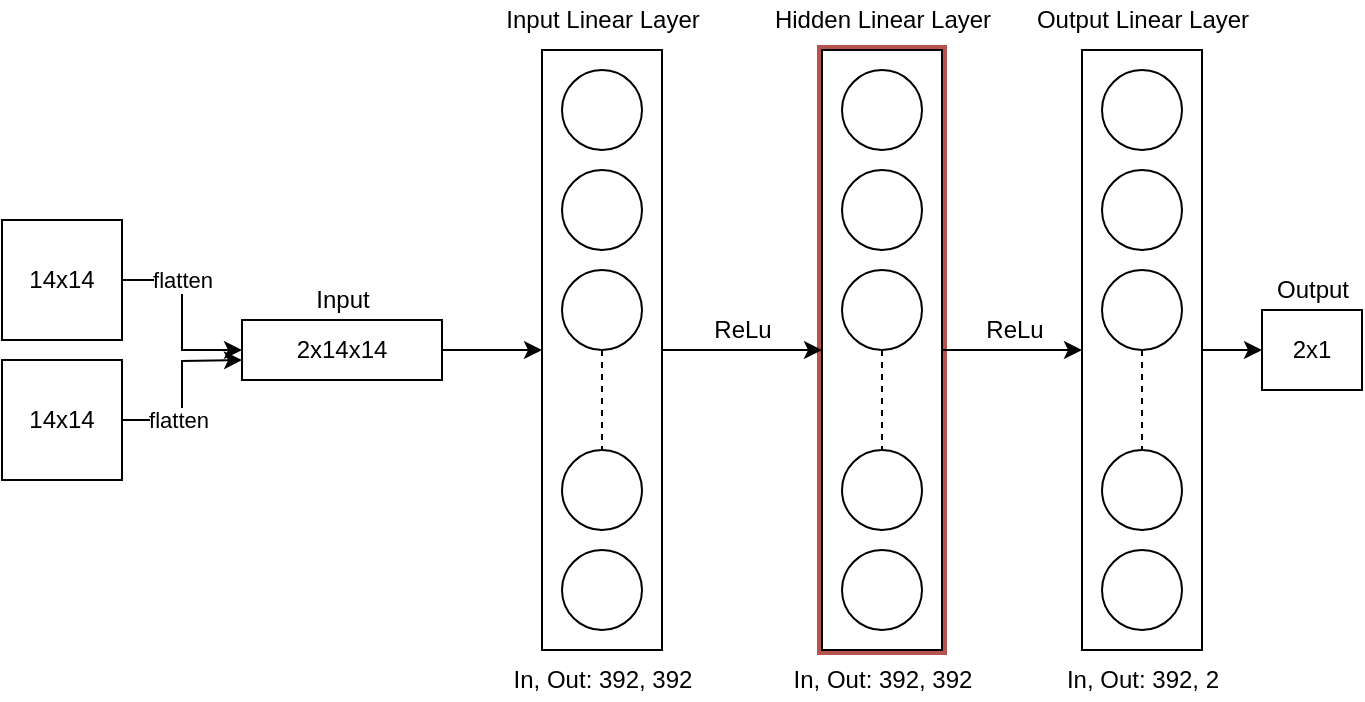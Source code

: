 <mxfile version="14.6.6" type="github">
  <diagram id="fVpHh27UU1YPo0uFNJfC" name="Page-1">
    <mxGraphModel dx="735" dy="583" grid="1" gridSize="10" guides="1" tooltips="1" connect="1" arrows="1" fold="1" page="1" pageScale="1" pageWidth="850" pageHeight="1100" math="0" shadow="0">
      <root>
        <mxCell id="0" />
        <mxCell id="1" parent="0" />
        <mxCell id="tsZpAfOMxq68A9OB6aMD-30" style="edgeStyle=orthogonalEdgeStyle;rounded=0;orthogonalLoop=1;jettySize=auto;html=1;exitX=1;exitY=0.5;exitDx=0;exitDy=0;entryX=0;entryY=0.5;entryDx=0;entryDy=0;" edge="1" parent="1" source="tsZpAfOMxq68A9OB6aMD-1" target="tsZpAfOMxq68A9OB6aMD-3">
          <mxGeometry relative="1" as="geometry" />
        </mxCell>
        <mxCell id="tsZpAfOMxq68A9OB6aMD-61" value="flatten" style="edgeLabel;html=1;align=center;verticalAlign=middle;resizable=0;points=[];" vertex="1" connectable="0" parent="tsZpAfOMxq68A9OB6aMD-30">
          <mxGeometry x="-0.684" y="2" relative="1" as="geometry">
            <mxPoint x="15" y="2" as="offset" />
          </mxGeometry>
        </mxCell>
        <mxCell id="tsZpAfOMxq68A9OB6aMD-1" value="14x14" style="rounded=0;whiteSpace=wrap;html=1;" vertex="1" parent="1">
          <mxGeometry x="30" y="120" width="60" height="60" as="geometry" />
        </mxCell>
        <mxCell id="tsZpAfOMxq68A9OB6aMD-31" style="edgeStyle=orthogonalEdgeStyle;rounded=0;orthogonalLoop=1;jettySize=auto;html=1;exitX=1;exitY=0.5;exitDx=0;exitDy=0;" edge="1" parent="1" source="tsZpAfOMxq68A9OB6aMD-2">
          <mxGeometry relative="1" as="geometry">
            <mxPoint x="150" y="190" as="targetPoint" />
          </mxGeometry>
        </mxCell>
        <mxCell id="tsZpAfOMxq68A9OB6aMD-62" value="flatten" style="edgeLabel;html=1;align=center;verticalAlign=middle;resizable=0;points=[];" vertex="1" connectable="0" parent="tsZpAfOMxq68A9OB6aMD-31">
          <mxGeometry x="-0.378" relative="1" as="geometry">
            <mxPoint as="offset" />
          </mxGeometry>
        </mxCell>
        <mxCell id="tsZpAfOMxq68A9OB6aMD-2" value="14x14" style="rounded=0;whiteSpace=wrap;html=1;" vertex="1" parent="1">
          <mxGeometry x="30" y="190" width="60" height="60" as="geometry" />
        </mxCell>
        <mxCell id="tsZpAfOMxq68A9OB6aMD-32" style="edgeStyle=orthogonalEdgeStyle;rounded=0;orthogonalLoop=1;jettySize=auto;html=1;exitX=1;exitY=0.5;exitDx=0;exitDy=0;" edge="1" parent="1" source="tsZpAfOMxq68A9OB6aMD-3" target="tsZpAfOMxq68A9OB6aMD-9">
          <mxGeometry relative="1" as="geometry" />
        </mxCell>
        <mxCell id="tsZpAfOMxq68A9OB6aMD-3" value="2x14x14" style="rounded=0;whiteSpace=wrap;html=1;" vertex="1" parent="1">
          <mxGeometry x="150" y="170" width="100" height="30" as="geometry" />
        </mxCell>
        <mxCell id="tsZpAfOMxq68A9OB6aMD-10" value="" style="group" vertex="1" connectable="0" parent="1">
          <mxGeometry x="300" y="35" width="60" height="300" as="geometry" />
        </mxCell>
        <mxCell id="tsZpAfOMxq68A9OB6aMD-9" value="" style="rounded=0;whiteSpace=wrap;html=1;rotation=90;" vertex="1" parent="tsZpAfOMxq68A9OB6aMD-10">
          <mxGeometry x="-120" y="120" width="300" height="60" as="geometry" />
        </mxCell>
        <mxCell id="tsZpAfOMxq68A9OB6aMD-4" value="" style="ellipse;whiteSpace=wrap;html=1;aspect=fixed;" vertex="1" parent="tsZpAfOMxq68A9OB6aMD-10">
          <mxGeometry x="10" y="10" width="40" height="40" as="geometry" />
        </mxCell>
        <mxCell id="tsZpAfOMxq68A9OB6aMD-5" value="" style="ellipse;whiteSpace=wrap;html=1;aspect=fixed;" vertex="1" parent="tsZpAfOMxq68A9OB6aMD-10">
          <mxGeometry x="10" y="60" width="40" height="40" as="geometry" />
        </mxCell>
        <mxCell id="tsZpAfOMxq68A9OB6aMD-47" style="edgeStyle=orthogonalEdgeStyle;rounded=0;orthogonalLoop=1;jettySize=auto;html=1;exitX=0.5;exitY=1;exitDx=0;exitDy=0;entryX=0.5;entryY=0;entryDx=0;entryDy=0;endArrow=none;endFill=0;dashed=1;" edge="1" parent="tsZpAfOMxq68A9OB6aMD-10" source="tsZpAfOMxq68A9OB6aMD-6" target="tsZpAfOMxq68A9OB6aMD-7">
          <mxGeometry relative="1" as="geometry" />
        </mxCell>
        <mxCell id="tsZpAfOMxq68A9OB6aMD-6" value="" style="ellipse;whiteSpace=wrap;html=1;aspect=fixed;" vertex="1" parent="tsZpAfOMxq68A9OB6aMD-10">
          <mxGeometry x="10" y="110" width="40" height="40" as="geometry" />
        </mxCell>
        <mxCell id="tsZpAfOMxq68A9OB6aMD-7" value="" style="ellipse;whiteSpace=wrap;html=1;aspect=fixed;" vertex="1" parent="tsZpAfOMxq68A9OB6aMD-10">
          <mxGeometry x="10" y="200" width="40" height="40" as="geometry" />
        </mxCell>
        <mxCell id="tsZpAfOMxq68A9OB6aMD-8" value="" style="ellipse;whiteSpace=wrap;html=1;aspect=fixed;" vertex="1" parent="tsZpAfOMxq68A9OB6aMD-10">
          <mxGeometry x="10" y="250" width="40" height="40" as="geometry" />
        </mxCell>
        <mxCell id="tsZpAfOMxq68A9OB6aMD-11" value="" style="group;fillColor=#f8cecc;strokeColor=#B85450;strokeWidth=5;" vertex="1" connectable="0" parent="1">
          <mxGeometry x="440" y="35" width="60" height="300" as="geometry" />
        </mxCell>
        <mxCell id="tsZpAfOMxq68A9OB6aMD-12" value="" style="rounded=0;whiteSpace=wrap;html=1;rotation=90;" vertex="1" parent="tsZpAfOMxq68A9OB6aMD-11">
          <mxGeometry x="-120" y="120" width="300" height="60" as="geometry" />
        </mxCell>
        <mxCell id="tsZpAfOMxq68A9OB6aMD-13" value="" style="ellipse;whiteSpace=wrap;html=1;aspect=fixed;" vertex="1" parent="tsZpAfOMxq68A9OB6aMD-11">
          <mxGeometry x="10" y="10" width="40" height="40" as="geometry" />
        </mxCell>
        <mxCell id="tsZpAfOMxq68A9OB6aMD-14" value="" style="ellipse;whiteSpace=wrap;html=1;aspect=fixed;" vertex="1" parent="tsZpAfOMxq68A9OB6aMD-11">
          <mxGeometry x="10" y="60" width="40" height="40" as="geometry" />
        </mxCell>
        <mxCell id="tsZpAfOMxq68A9OB6aMD-48" style="edgeStyle=orthogonalEdgeStyle;rounded=0;orthogonalLoop=1;jettySize=auto;html=1;exitX=0.5;exitY=1;exitDx=0;exitDy=0;entryX=0.5;entryY=0;entryDx=0;entryDy=0;dashed=1;endArrow=none;endFill=0;" edge="1" parent="tsZpAfOMxq68A9OB6aMD-11" source="tsZpAfOMxq68A9OB6aMD-15" target="tsZpAfOMxq68A9OB6aMD-16">
          <mxGeometry relative="1" as="geometry" />
        </mxCell>
        <mxCell id="tsZpAfOMxq68A9OB6aMD-15" value="" style="ellipse;whiteSpace=wrap;html=1;aspect=fixed;" vertex="1" parent="tsZpAfOMxq68A9OB6aMD-11">
          <mxGeometry x="10" y="110" width="40" height="40" as="geometry" />
        </mxCell>
        <mxCell id="tsZpAfOMxq68A9OB6aMD-16" value="" style="ellipse;whiteSpace=wrap;html=1;aspect=fixed;" vertex="1" parent="tsZpAfOMxq68A9OB6aMD-11">
          <mxGeometry x="10" y="200" width="40" height="40" as="geometry" />
        </mxCell>
        <mxCell id="tsZpAfOMxq68A9OB6aMD-17" value="" style="ellipse;whiteSpace=wrap;html=1;aspect=fixed;" vertex="1" parent="tsZpAfOMxq68A9OB6aMD-11">
          <mxGeometry x="10" y="250" width="40" height="40" as="geometry" />
        </mxCell>
        <mxCell id="tsZpAfOMxq68A9OB6aMD-33" style="edgeStyle=orthogonalEdgeStyle;rounded=0;orthogonalLoop=1;jettySize=auto;html=1;exitX=0.5;exitY=0;exitDx=0;exitDy=0;entryX=0.5;entryY=1;entryDx=0;entryDy=0;" edge="1" parent="1" source="tsZpAfOMxq68A9OB6aMD-9" target="tsZpAfOMxq68A9OB6aMD-12">
          <mxGeometry relative="1" as="geometry" />
        </mxCell>
        <mxCell id="tsZpAfOMxq68A9OB6aMD-36" value="" style="group" vertex="1" connectable="0" parent="1">
          <mxGeometry x="570" y="35" width="60" height="300" as="geometry" />
        </mxCell>
        <mxCell id="tsZpAfOMxq68A9OB6aMD-37" value="" style="rounded=0;whiteSpace=wrap;html=1;rotation=90;" vertex="1" parent="tsZpAfOMxq68A9OB6aMD-36">
          <mxGeometry x="-120" y="120" width="300" height="60" as="geometry" />
        </mxCell>
        <mxCell id="tsZpAfOMxq68A9OB6aMD-38" value="" style="ellipse;whiteSpace=wrap;html=1;aspect=fixed;" vertex="1" parent="tsZpAfOMxq68A9OB6aMD-36">
          <mxGeometry x="10" y="10" width="40" height="40" as="geometry" />
        </mxCell>
        <mxCell id="tsZpAfOMxq68A9OB6aMD-39" value="" style="ellipse;whiteSpace=wrap;html=1;aspect=fixed;" vertex="1" parent="tsZpAfOMxq68A9OB6aMD-36">
          <mxGeometry x="10" y="60" width="40" height="40" as="geometry" />
        </mxCell>
        <mxCell id="tsZpAfOMxq68A9OB6aMD-49" style="edgeStyle=orthogonalEdgeStyle;rounded=0;orthogonalLoop=1;jettySize=auto;html=1;exitX=0.5;exitY=1;exitDx=0;exitDy=0;entryX=0.5;entryY=0;entryDx=0;entryDy=0;dashed=1;endArrow=none;endFill=0;" edge="1" parent="tsZpAfOMxq68A9OB6aMD-36" source="tsZpAfOMxq68A9OB6aMD-40" target="tsZpAfOMxq68A9OB6aMD-41">
          <mxGeometry relative="1" as="geometry" />
        </mxCell>
        <mxCell id="tsZpAfOMxq68A9OB6aMD-40" value="" style="ellipse;whiteSpace=wrap;html=1;aspect=fixed;" vertex="1" parent="tsZpAfOMxq68A9OB6aMD-36">
          <mxGeometry x="10" y="110" width="40" height="40" as="geometry" />
        </mxCell>
        <mxCell id="tsZpAfOMxq68A9OB6aMD-41" value="" style="ellipse;whiteSpace=wrap;html=1;aspect=fixed;" vertex="1" parent="tsZpAfOMxq68A9OB6aMD-36">
          <mxGeometry x="10" y="200" width="40" height="40" as="geometry" />
        </mxCell>
        <mxCell id="tsZpAfOMxq68A9OB6aMD-42" value="" style="ellipse;whiteSpace=wrap;html=1;aspect=fixed;" vertex="1" parent="tsZpAfOMxq68A9OB6aMD-36">
          <mxGeometry x="10" y="250" width="40" height="40" as="geometry" />
        </mxCell>
        <mxCell id="tsZpAfOMxq68A9OB6aMD-43" style="edgeStyle=orthogonalEdgeStyle;rounded=0;orthogonalLoop=1;jettySize=auto;html=1;exitX=0.5;exitY=0;exitDx=0;exitDy=0;entryX=0.5;entryY=1;entryDx=0;entryDy=0;" edge="1" parent="1" source="tsZpAfOMxq68A9OB6aMD-12" target="tsZpAfOMxq68A9OB6aMD-37">
          <mxGeometry relative="1" as="geometry" />
        </mxCell>
        <mxCell id="tsZpAfOMxq68A9OB6aMD-44" value="2x1" style="rounded=0;whiteSpace=wrap;html=1;" vertex="1" parent="1">
          <mxGeometry x="660" y="165" width="50" height="40" as="geometry" />
        </mxCell>
        <mxCell id="tsZpAfOMxq68A9OB6aMD-45" style="edgeStyle=orthogonalEdgeStyle;rounded=0;orthogonalLoop=1;jettySize=auto;html=1;exitX=0.5;exitY=0;exitDx=0;exitDy=0;entryX=0;entryY=0.5;entryDx=0;entryDy=0;" edge="1" parent="1" source="tsZpAfOMxq68A9OB6aMD-37" target="tsZpAfOMxq68A9OB6aMD-44">
          <mxGeometry relative="1" as="geometry" />
        </mxCell>
        <mxCell id="tsZpAfOMxq68A9OB6aMD-46" value="" style="endArrow=none;dashed=1;html=1;dashPattern=1 3;strokeWidth=2;" edge="1" parent="1" target="tsZpAfOMxq68A9OB6aMD-9">
          <mxGeometry width="50" height="50" relative="1" as="geometry">
            <mxPoint x="360" y="260" as="sourcePoint" />
            <mxPoint x="410" y="210" as="targetPoint" />
          </mxGeometry>
        </mxCell>
        <mxCell id="tsZpAfOMxq68A9OB6aMD-50" value="Hidden Linear Layer" style="text;html=1;align=center;verticalAlign=middle;resizable=0;points=[];autosize=1;strokeColor=none;" vertex="1" parent="1">
          <mxGeometry x="410" y="10" width="120" height="20" as="geometry" />
        </mxCell>
        <mxCell id="tsZpAfOMxq68A9OB6aMD-51" value="Input Linear Layer" style="text;html=1;align=center;verticalAlign=middle;resizable=0;points=[];autosize=1;strokeColor=none;" vertex="1" parent="1">
          <mxGeometry x="275" y="10" width="110" height="20" as="geometry" />
        </mxCell>
        <mxCell id="tsZpAfOMxq68A9OB6aMD-52" value="Output Linear Layer" style="text;html=1;align=center;verticalAlign=middle;resizable=0;points=[];autosize=1;strokeColor=none;" vertex="1" parent="1">
          <mxGeometry x="540" y="10" width="120" height="20" as="geometry" />
        </mxCell>
        <mxCell id="tsZpAfOMxq68A9OB6aMD-56" value="ReLu" style="text;html=1;align=center;verticalAlign=middle;resizable=0;points=[];autosize=1;strokeColor=none;" vertex="1" parent="1">
          <mxGeometry x="380" y="165" width="40" height="20" as="geometry" />
        </mxCell>
        <mxCell id="tsZpAfOMxq68A9OB6aMD-57" value="ReLu" style="text;html=1;align=center;verticalAlign=middle;resizable=0;points=[];autosize=1;strokeColor=none;" vertex="1" parent="1">
          <mxGeometry x="516" y="165" width="40" height="20" as="geometry" />
        </mxCell>
        <mxCell id="tsZpAfOMxq68A9OB6aMD-58" value="In, Out: 392, 392" style="text;html=1;align=center;verticalAlign=middle;resizable=0;points=[];autosize=1;strokeColor=none;" vertex="1" parent="1">
          <mxGeometry x="280" y="340" width="100" height="20" as="geometry" />
        </mxCell>
        <mxCell id="tsZpAfOMxq68A9OB6aMD-59" value="In, Out: 392, 392" style="text;html=1;align=center;verticalAlign=middle;resizable=0;points=[];autosize=1;strokeColor=none;" vertex="1" parent="1">
          <mxGeometry x="420" y="340" width="100" height="20" as="geometry" />
        </mxCell>
        <mxCell id="tsZpAfOMxq68A9OB6aMD-60" value="In, Out: 392, 2" style="text;html=1;align=center;verticalAlign=middle;resizable=0;points=[];autosize=1;strokeColor=none;" vertex="1" parent="1">
          <mxGeometry x="555" y="340" width="90" height="20" as="geometry" />
        </mxCell>
        <mxCell id="tsZpAfOMxq68A9OB6aMD-63" value="Input" style="text;html=1;align=center;verticalAlign=middle;resizable=0;points=[];autosize=1;strokeColor=none;" vertex="1" parent="1">
          <mxGeometry x="180" y="150" width="40" height="20" as="geometry" />
        </mxCell>
        <mxCell id="tsZpAfOMxq68A9OB6aMD-64" value="Output" style="text;html=1;align=center;verticalAlign=middle;resizable=0;points=[];autosize=1;strokeColor=none;" vertex="1" parent="1">
          <mxGeometry x="660" y="145" width="50" height="20" as="geometry" />
        </mxCell>
      </root>
    </mxGraphModel>
  </diagram>
</mxfile>
